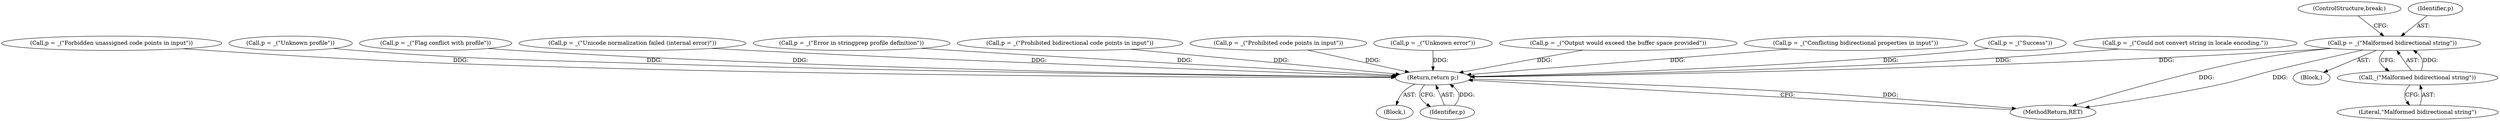 digraph "0_savannah_2e97c2796581c27213962c77f5a8571a598f9a2e_0@pointer" {
"1000135" [label="(Call,p = _(\"Malformed bidirectional string\"))"];
"1000137" [label="(Call,_(\"Malformed bidirectional string\"))"];
"1000189" [label="(Return,return p;)"];
"1000135" [label="(Call,p = _(\"Malformed bidirectional string\"))"];
"1000189" [label="(Return,return p;)"];
"1000138" [label="(Literal,\"Malformed bidirectional string\")"];
"1000190" [label="(Identifier,p)"];
"1000117" [label="(Call,p = _(\"Forbidden unassigned code points in input\"))"];
"1000109" [label="(Block,)"];
"1000139" [label="(ControlStructure,break;)"];
"1000166" [label="(Call,p = _(\"Unknown profile\"))"];
"1000159" [label="(Call,p = _(\"Flag conflict with profile\"))"];
"1000178" [label="(Call,p = _(\"Unicode normalization failed (internal error)\"))"];
"1000153" [label="(Call,p = _(\"Error in stringprep profile definition\"))"];
"1000137" [label="(Call,_(\"Malformed bidirectional string\"))"];
"1000141" [label="(Call,p = _(\"Prohibited bidirectional code points in input\"))"];
"1000123" [label="(Call,p = _(\"Prohibited code points in input\"))"];
"1000184" [label="(Call,p = _(\"Unknown error\"))"];
"1000191" [label="(MethodReturn,RET)"];
"1000136" [label="(Identifier,p)"];
"1000147" [label="(Call,p = _(\"Output would exceed the buffer space provided\"))"];
"1000129" [label="(Call,p = _(\"Conflicting bidirectional properties in input\"))"];
"1000102" [label="(Block,)"];
"1000111" [label="(Call,p = _(\"Success\"))"];
"1000172" [label="(Call,p = _(\"Could not convert string in locale encoding.\"))"];
"1000135" -> "1000109"  [label="AST: "];
"1000135" -> "1000137"  [label="CFG: "];
"1000136" -> "1000135"  [label="AST: "];
"1000137" -> "1000135"  [label="AST: "];
"1000139" -> "1000135"  [label="CFG: "];
"1000135" -> "1000191"  [label="DDG: "];
"1000135" -> "1000191"  [label="DDG: "];
"1000137" -> "1000135"  [label="DDG: "];
"1000135" -> "1000189"  [label="DDG: "];
"1000137" -> "1000138"  [label="CFG: "];
"1000138" -> "1000137"  [label="AST: "];
"1000189" -> "1000102"  [label="AST: "];
"1000189" -> "1000190"  [label="CFG: "];
"1000190" -> "1000189"  [label="AST: "];
"1000191" -> "1000189"  [label="CFG: "];
"1000189" -> "1000191"  [label="DDG: "];
"1000190" -> "1000189"  [label="DDG: "];
"1000129" -> "1000189"  [label="DDG: "];
"1000141" -> "1000189"  [label="DDG: "];
"1000184" -> "1000189"  [label="DDG: "];
"1000178" -> "1000189"  [label="DDG: "];
"1000159" -> "1000189"  [label="DDG: "];
"1000166" -> "1000189"  [label="DDG: "];
"1000147" -> "1000189"  [label="DDG: "];
"1000117" -> "1000189"  [label="DDG: "];
"1000111" -> "1000189"  [label="DDG: "];
"1000153" -> "1000189"  [label="DDG: "];
"1000172" -> "1000189"  [label="DDG: "];
"1000123" -> "1000189"  [label="DDG: "];
}
